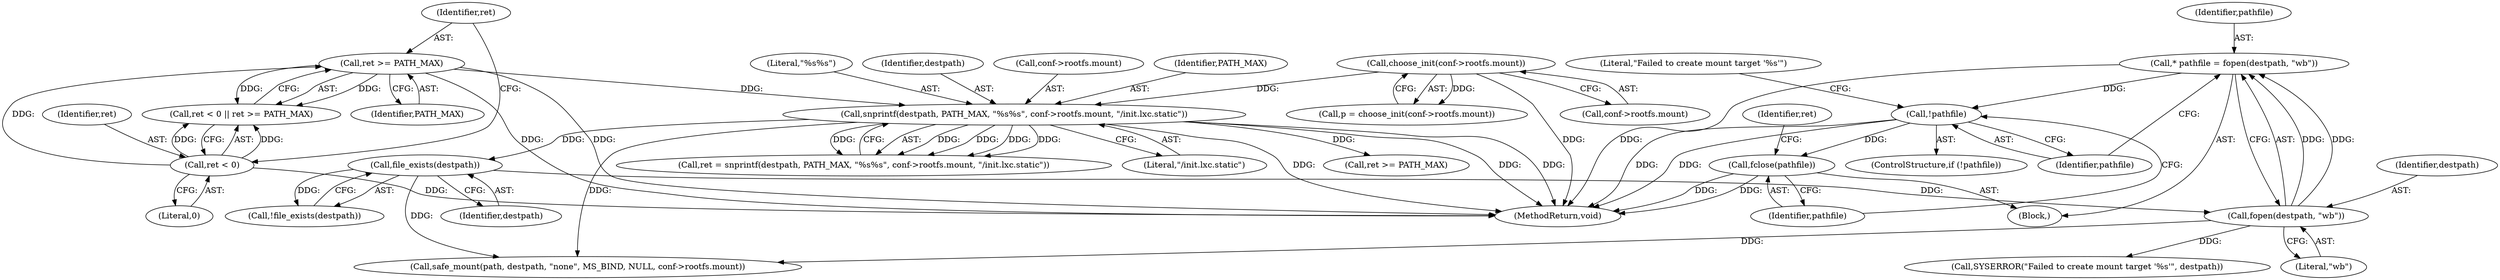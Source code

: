 digraph "0_lxc_592fd47a6245508b79fe6ac819fe6d3b2c1289be_2@API" {
"1000173" [label="(Call,* pathfile = fopen(destpath, \"wb\"))"];
"1000175" [label="(Call,fopen(destpath, \"wb\"))"];
"1000169" [label="(Call,file_exists(destpath))"];
"1000145" [label="(Call,snprintf(destpath, PATH_MAX, \"%s%s\", conf->rootfs.mount, \"/init.lxc.static\"))"];
"1000127" [label="(Call,ret >= PATH_MAX)"];
"1000124" [label="(Call,ret < 0)"];
"1000110" [label="(Call,choose_init(conf->rootfs.mount))"];
"1000179" [label="(Call,!pathfile)"];
"1000186" [label="(Call,fclose(pathfile))"];
"1000110" [label="(Call,choose_init(conf->rootfs.mount))"];
"1000177" [label="(Literal,\"wb\")"];
"1000189" [label="(Identifier,ret)"];
"1000111" [label="(Call,conf->rootfs.mount)"];
"1000183" [label="(Literal,\"Failed to create mount target '%s'\")"];
"1000176" [label="(Identifier,destpath)"];
"1000148" [label="(Literal,\"%s%s\")"];
"1000146" [label="(Identifier,destpath)"];
"1000190" [label="(Call,safe_mount(path, destpath, \"none\", MS_BIND, NULL, conf->rootfs.mount))"];
"1000108" [label="(Call,p = choose_init(conf->rootfs.mount))"];
"1000169" [label="(Call,file_exists(destpath))"];
"1000171" [label="(Block,)"];
"1000154" [label="(Literal,\"/init.lxc.static\")"];
"1000149" [label="(Call,conf->rootfs.mount)"];
"1000127" [label="(Call,ret >= PATH_MAX)"];
"1000187" [label="(Identifier,pathfile)"];
"1000210" [label="(MethodReturn,void)"];
"1000173" [label="(Call,* pathfile = fopen(destpath, \"wb\"))"];
"1000160" [label="(Call,ret >= PATH_MAX)"];
"1000179" [label="(Call,!pathfile)"];
"1000126" [label="(Literal,0)"];
"1000128" [label="(Identifier,ret)"];
"1000182" [label="(Call,SYSERROR(\"Failed to create mount target '%s'\", destpath))"];
"1000145" [label="(Call,snprintf(destpath, PATH_MAX, \"%s%s\", conf->rootfs.mount, \"/init.lxc.static\"))"];
"1000170" [label="(Identifier,destpath)"];
"1000125" [label="(Identifier,ret)"];
"1000129" [label="(Identifier,PATH_MAX)"];
"1000180" [label="(Identifier,pathfile)"];
"1000174" [label="(Identifier,pathfile)"];
"1000175" [label="(Call,fopen(destpath, \"wb\"))"];
"1000123" [label="(Call,ret < 0 || ret >= PATH_MAX)"];
"1000178" [label="(ControlStructure,if (!pathfile))"];
"1000124" [label="(Call,ret < 0)"];
"1000147" [label="(Identifier,PATH_MAX)"];
"1000168" [label="(Call,!file_exists(destpath))"];
"1000186" [label="(Call,fclose(pathfile))"];
"1000143" [label="(Call,ret = snprintf(destpath, PATH_MAX, \"%s%s\", conf->rootfs.mount, \"/init.lxc.static\"))"];
"1000173" -> "1000171"  [label="AST: "];
"1000173" -> "1000175"  [label="CFG: "];
"1000174" -> "1000173"  [label="AST: "];
"1000175" -> "1000173"  [label="AST: "];
"1000180" -> "1000173"  [label="CFG: "];
"1000173" -> "1000210"  [label="DDG: "];
"1000175" -> "1000173"  [label="DDG: "];
"1000175" -> "1000173"  [label="DDG: "];
"1000173" -> "1000179"  [label="DDG: "];
"1000175" -> "1000177"  [label="CFG: "];
"1000176" -> "1000175"  [label="AST: "];
"1000177" -> "1000175"  [label="AST: "];
"1000169" -> "1000175"  [label="DDG: "];
"1000175" -> "1000182"  [label="DDG: "];
"1000175" -> "1000190"  [label="DDG: "];
"1000169" -> "1000168"  [label="AST: "];
"1000169" -> "1000170"  [label="CFG: "];
"1000170" -> "1000169"  [label="AST: "];
"1000168" -> "1000169"  [label="CFG: "];
"1000169" -> "1000168"  [label="DDG: "];
"1000145" -> "1000169"  [label="DDG: "];
"1000169" -> "1000190"  [label="DDG: "];
"1000145" -> "1000143"  [label="AST: "];
"1000145" -> "1000154"  [label="CFG: "];
"1000146" -> "1000145"  [label="AST: "];
"1000147" -> "1000145"  [label="AST: "];
"1000148" -> "1000145"  [label="AST: "];
"1000149" -> "1000145"  [label="AST: "];
"1000154" -> "1000145"  [label="AST: "];
"1000143" -> "1000145"  [label="CFG: "];
"1000145" -> "1000210"  [label="DDG: "];
"1000145" -> "1000210"  [label="DDG: "];
"1000145" -> "1000210"  [label="DDG: "];
"1000145" -> "1000143"  [label="DDG: "];
"1000145" -> "1000143"  [label="DDG: "];
"1000145" -> "1000143"  [label="DDG: "];
"1000145" -> "1000143"  [label="DDG: "];
"1000145" -> "1000143"  [label="DDG: "];
"1000127" -> "1000145"  [label="DDG: "];
"1000110" -> "1000145"  [label="DDG: "];
"1000145" -> "1000160"  [label="DDG: "];
"1000145" -> "1000190"  [label="DDG: "];
"1000127" -> "1000123"  [label="AST: "];
"1000127" -> "1000129"  [label="CFG: "];
"1000128" -> "1000127"  [label="AST: "];
"1000129" -> "1000127"  [label="AST: "];
"1000123" -> "1000127"  [label="CFG: "];
"1000127" -> "1000210"  [label="DDG: "];
"1000127" -> "1000210"  [label="DDG: "];
"1000127" -> "1000123"  [label="DDG: "];
"1000127" -> "1000123"  [label="DDG: "];
"1000124" -> "1000127"  [label="DDG: "];
"1000124" -> "1000123"  [label="AST: "];
"1000124" -> "1000126"  [label="CFG: "];
"1000125" -> "1000124"  [label="AST: "];
"1000126" -> "1000124"  [label="AST: "];
"1000128" -> "1000124"  [label="CFG: "];
"1000123" -> "1000124"  [label="CFG: "];
"1000124" -> "1000210"  [label="DDG: "];
"1000124" -> "1000123"  [label="DDG: "];
"1000124" -> "1000123"  [label="DDG: "];
"1000110" -> "1000108"  [label="AST: "];
"1000110" -> "1000111"  [label="CFG: "];
"1000111" -> "1000110"  [label="AST: "];
"1000108" -> "1000110"  [label="CFG: "];
"1000110" -> "1000210"  [label="DDG: "];
"1000110" -> "1000108"  [label="DDG: "];
"1000179" -> "1000178"  [label="AST: "];
"1000179" -> "1000180"  [label="CFG: "];
"1000180" -> "1000179"  [label="AST: "];
"1000183" -> "1000179"  [label="CFG: "];
"1000187" -> "1000179"  [label="CFG: "];
"1000179" -> "1000210"  [label="DDG: "];
"1000179" -> "1000210"  [label="DDG: "];
"1000179" -> "1000186"  [label="DDG: "];
"1000186" -> "1000171"  [label="AST: "];
"1000186" -> "1000187"  [label="CFG: "];
"1000187" -> "1000186"  [label="AST: "];
"1000189" -> "1000186"  [label="CFG: "];
"1000186" -> "1000210"  [label="DDG: "];
"1000186" -> "1000210"  [label="DDG: "];
}
